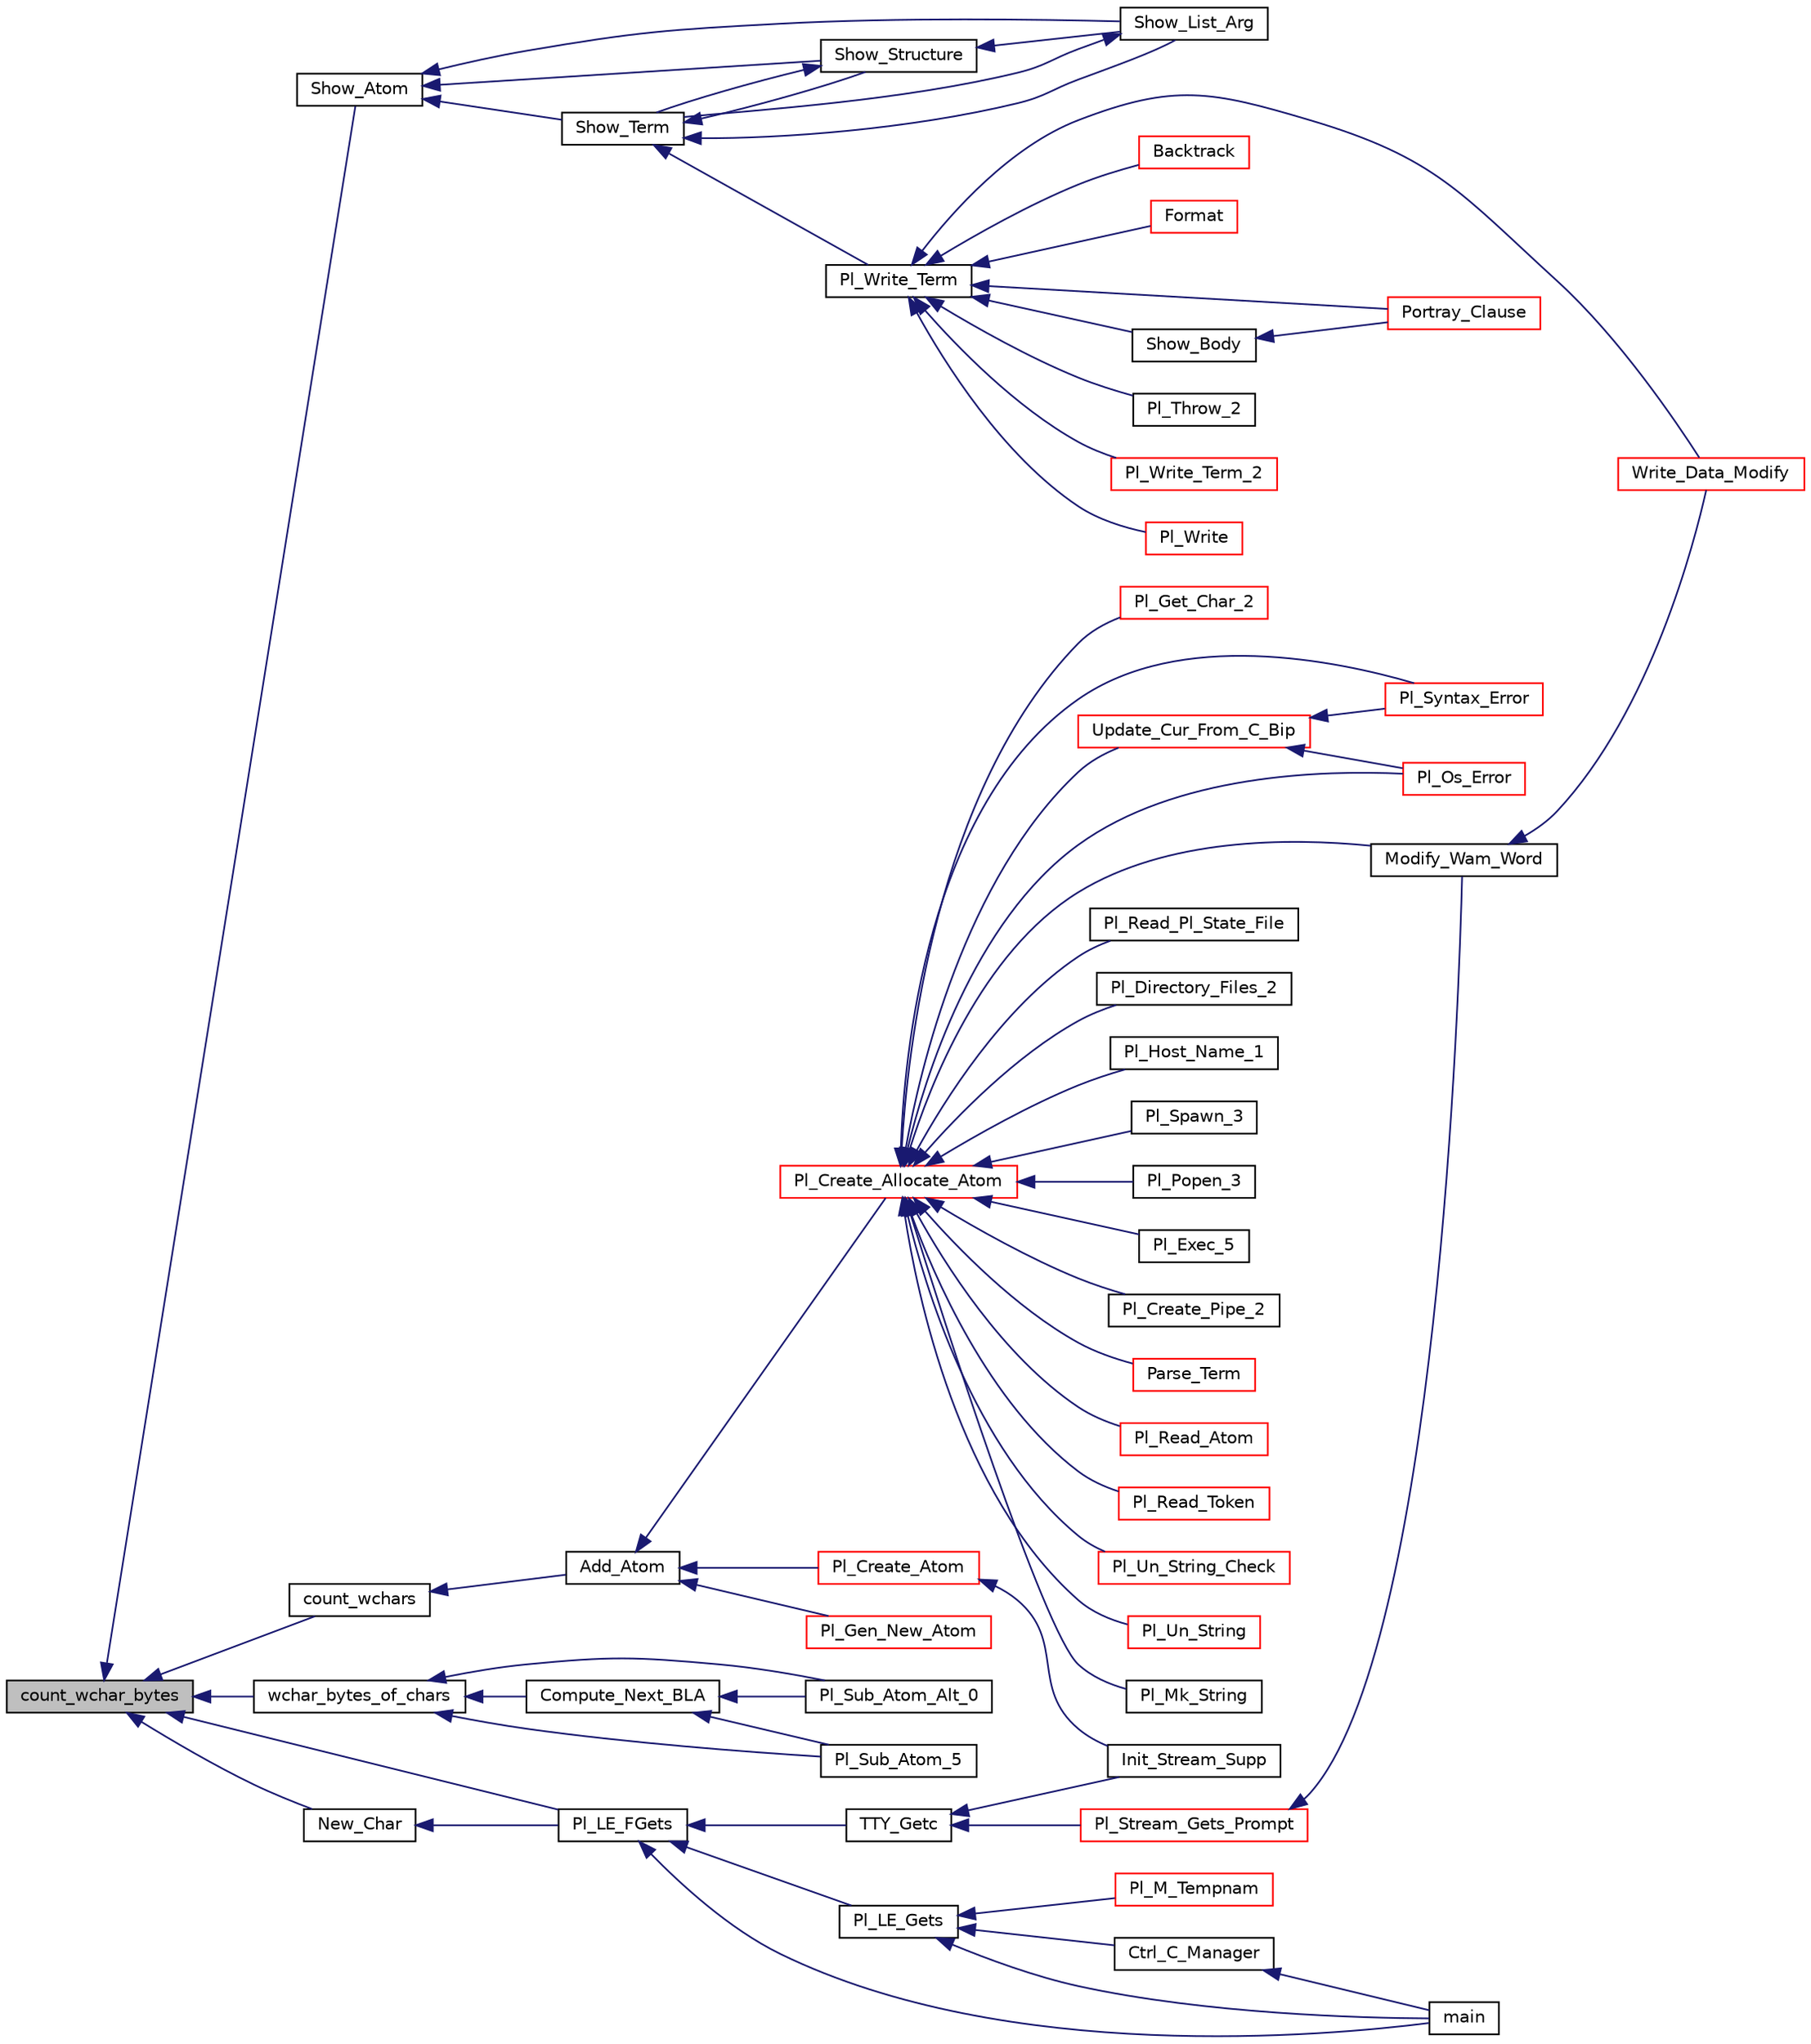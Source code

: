 digraph "count_wchar_bytes"
{
  edge [fontname="Helvetica",fontsize="10",labelfontname="Helvetica",labelfontsize="10"];
  node [fontname="Helvetica",fontsize="10",shape=record];
  rankdir="LR";
  Node1 [label="count_wchar_bytes",height=0.2,width=0.4,color="black", fillcolor="grey75", style="filled", fontcolor="black"];
  Node1 -> Node2 [dir="back",color="midnightblue",fontsize="10",style="solid",fontname="Helvetica"];
  Node2 [label="Show_Atom",height=0.2,width=0.4,color="black", fillcolor="white", style="filled",URL="$write__supp_8c.html#ab9528524a1da895e0a90a3cff8fc8034"];
  Node2 -> Node3 [dir="back",color="midnightblue",fontsize="10",style="solid",fontname="Helvetica"];
  Node3 [label="Show_Term",height=0.2,width=0.4,color="black", fillcolor="white", style="filled",URL="$write__supp_8c.html#a3bf50747586d61c7ad0cb5b3f661303c"];
  Node3 -> Node4 [dir="back",color="midnightblue",fontsize="10",style="solid",fontname="Helvetica"];
  Node4 [label="Pl_Write_Term",height=0.2,width=0.4,color="black", fillcolor="white", style="filled",URL="$write__supp_8h.html#a1665efcf8ccd82af7a057fe0c39b87fc"];
  Node4 -> Node5 [dir="back",color="midnightblue",fontsize="10",style="solid",fontname="Helvetica"];
  Node5 [label="Write_Data_Modify",height=0.2,width=0.4,color="red", fillcolor="white", style="filled",URL="$debugger__c_8c.html#acf94b4468a0d9f4b6e103f388bb3cb63"];
  Node4 -> Node6 [dir="back",color="midnightblue",fontsize="10",style="solid",fontname="Helvetica"];
  Node6 [label="Backtrack",height=0.2,width=0.4,color="red", fillcolor="white", style="filled",URL="$debugger__c_8c.html#af0c1c2a7e6feb8d41802e2e984dec8e3"];
  Node4 -> Node7 [dir="back",color="midnightblue",fontsize="10",style="solid",fontname="Helvetica"];
  Node7 [label="Format",height=0.2,width=0.4,color="red", fillcolor="white", style="filled",URL="$format__c_8c.html#aa12dcc50db0f65e767ec82fac2354c1f"];
  Node4 -> Node8 [dir="back",color="midnightblue",fontsize="10",style="solid",fontname="Helvetica"];
  Node8 [label="Portray_Clause",height=0.2,width=0.4,color="red", fillcolor="white", style="filled",URL="$pretty__c_8c.html#ad758febdc98ec1a347b52cb65f32d611"];
  Node4 -> Node9 [dir="back",color="midnightblue",fontsize="10",style="solid",fontname="Helvetica"];
  Node9 [label="Show_Body",height=0.2,width=0.4,color="black", fillcolor="white", style="filled",URL="$pretty__c_8c.html#a5d1df2f621a924879ec37ee702663c46"];
  Node9 -> Node8 [dir="back",color="midnightblue",fontsize="10",style="solid",fontname="Helvetica"];
  Node4 -> Node10 [dir="back",color="midnightblue",fontsize="10",style="solid",fontname="Helvetica"];
  Node10 [label="Pl_Throw_2",height=0.2,width=0.4,color="black", fillcolor="white", style="filled",URL="$throw__c_8c.html#a289992bfb64c2fad2ccee0d8dbbc7a54"];
  Node4 -> Node11 [dir="back",color="midnightblue",fontsize="10",style="solid",fontname="Helvetica"];
  Node11 [label="Pl_Write_Term_2",height=0.2,width=0.4,color="red", fillcolor="white", style="filled",URL="$write__c_8c.html#a22f5b043b71784deb596e945d1f0d322"];
  Node4 -> Node12 [dir="back",color="midnightblue",fontsize="10",style="solid",fontname="Helvetica"];
  Node12 [label="Pl_Write",height=0.2,width=0.4,color="red", fillcolor="white", style="filled",URL="$gprolog_8h.html#a0ecf504eda8630af24cf67c2d1b459cc"];
  Node3 -> Node13 [dir="back",color="midnightblue",fontsize="10",style="solid",fontname="Helvetica"];
  Node13 [label="Show_List_Arg",height=0.2,width=0.4,color="black", fillcolor="white", style="filled",URL="$write__supp_8c.html#a6edee9acb531f74d73c3f0799cefe7ba"];
  Node13 -> Node3 [dir="back",color="midnightblue",fontsize="10",style="solid",fontname="Helvetica"];
  Node3 -> Node14 [dir="back",color="midnightblue",fontsize="10",style="solid",fontname="Helvetica"];
  Node14 [label="Show_Structure",height=0.2,width=0.4,color="black", fillcolor="white", style="filled",URL="$write__supp_8c.html#a46188cb675250e1319c815a92d98d574"];
  Node14 -> Node3 [dir="back",color="midnightblue",fontsize="10",style="solid",fontname="Helvetica"];
  Node14 -> Node13 [dir="back",color="midnightblue",fontsize="10",style="solid",fontname="Helvetica"];
  Node2 -> Node13 [dir="back",color="midnightblue",fontsize="10",style="solid",fontname="Helvetica"];
  Node2 -> Node14 [dir="back",color="midnightblue",fontsize="10",style="solid",fontname="Helvetica"];
  Node1 -> Node15 [dir="back",color="midnightblue",fontsize="10",style="solid",fontname="Helvetica"];
  Node15 [label="count_wchars",height=0.2,width=0.4,color="black", fillcolor="white", style="filled",URL="$pl__wchar_8h.html#a55a0d7269a65645bbd4c978385b0c7a3"];
  Node15 -> Node16 [dir="back",color="midnightblue",fontsize="10",style="solid",fontname="Helvetica"];
  Node16 [label="Add_Atom",height=0.2,width=0.4,color="black", fillcolor="white", style="filled",URL="$atom_8c.html#abe628ad301508c0ed926cfb4bc791818"];
  Node16 -> Node17 [dir="back",color="midnightblue",fontsize="10",style="solid",fontname="Helvetica"];
  Node17 [label="Pl_Create_Allocate_Atom",height=0.2,width=0.4,color="red", fillcolor="white", style="filled",URL="$atom_8h.html#a76a3983dda97458000ed903b9bc94f6c"];
  Node17 -> Node18 [dir="back",color="midnightblue",fontsize="10",style="solid",fontname="Helvetica"];
  Node18 [label="Pl_Un_String_Check",height=0.2,width=0.4,color="red", fillcolor="white", style="filled",URL="$c__supp_8h.html#aadb036ecc6069f9925f2b1250cc3a058"];
  Node17 -> Node19 [dir="back",color="midnightblue",fontsize="10",style="solid",fontname="Helvetica"];
  Node19 [label="Pl_Un_String",height=0.2,width=0.4,color="red", fillcolor="white", style="filled",URL="$c__supp_8h.html#a75c5fdf8cc9d0f0fd189de51f66d9655"];
  Node17 -> Node20 [dir="back",color="midnightblue",fontsize="10",style="solid",fontname="Helvetica"];
  Node20 [label="Pl_Mk_String",height=0.2,width=0.4,color="black", fillcolor="white", style="filled",URL="$c__supp_8h.html#a1e87ef3f9dbd61b7d7028e2e18d3a926"];
  Node17 -> Node21 [dir="back",color="midnightblue",fontsize="10",style="solid",fontname="Helvetica"];
  Node21 [label="Pl_Get_Char_2",height=0.2,width=0.4,color="red", fillcolor="white", style="filled",URL="$char__io__c_8c.html#a080ced92212fa7639a46b1bb16cbcf30"];
  Node17 -> Node22 [dir="back",color="midnightblue",fontsize="10",style="solid",fontname="Helvetica"];
  Node22 [label="Modify_Wam_Word",height=0.2,width=0.4,color="black", fillcolor="white", style="filled",URL="$debugger__c_8c.html#a038a5ba206b2861a848c62b9ec060b65"];
  Node22 -> Node5 [dir="back",color="midnightblue",fontsize="10",style="solid",fontname="Helvetica"];
  Node17 -> Node23 [dir="back",color="midnightblue",fontsize="10",style="solid",fontname="Helvetica"];
  Node23 [label="Update_Cur_From_C_Bip",height=0.2,width=0.4,color="red", fillcolor="white", style="filled",URL="$error__supp_8c.html#aef1341aeb3ceb943d8e9d7d6f77b0582"];
  Node23 -> Node24 [dir="back",color="midnightblue",fontsize="10",style="solid",fontname="Helvetica"];
  Node24 [label="Pl_Syntax_Error",height=0.2,width=0.4,color="red", fillcolor="white", style="filled",URL="$error__supp_8h.html#a8bf7bb96d18b2385eb5e549a7fc25ccb"];
  Node23 -> Node25 [dir="back",color="midnightblue",fontsize="10",style="solid",fontname="Helvetica"];
  Node25 [label="Pl_Os_Error",height=0.2,width=0.4,color="red", fillcolor="white", style="filled",URL="$error__supp_8h.html#a76830f502895027f89f5430f7dcdd159"];
  Node17 -> Node24 [dir="back",color="midnightblue",fontsize="10",style="solid",fontname="Helvetica"];
  Node17 -> Node25 [dir="back",color="midnightblue",fontsize="10",style="solid",fontname="Helvetica"];
  Node17 -> Node26 [dir="back",color="midnightblue",fontsize="10",style="solid",fontname="Helvetica"];
  Node26 [label="Pl_Read_Pl_State_File",height=0.2,width=0.4,color="black", fillcolor="white", style="filled",URL="$flag__supp_8h.html#a6fb80438bca5ea3a8626da474b5111bc"];
  Node17 -> Node27 [dir="back",color="midnightblue",fontsize="10",style="solid",fontname="Helvetica"];
  Node27 [label="Pl_Directory_Files_2",height=0.2,width=0.4,color="black", fillcolor="white", style="filled",URL="$os__interf__c_8c.html#a054283b433b8460a7c04e81b4c43df2f"];
  Node17 -> Node28 [dir="back",color="midnightblue",fontsize="10",style="solid",fontname="Helvetica"];
  Node28 [label="Pl_Host_Name_1",height=0.2,width=0.4,color="black", fillcolor="white", style="filled",URL="$os__interf__c_8c.html#a4324525419034fbe31a887925737400f"];
  Node17 -> Node29 [dir="back",color="midnightblue",fontsize="10",style="solid",fontname="Helvetica"];
  Node29 [label="Pl_Spawn_3",height=0.2,width=0.4,color="black", fillcolor="white", style="filled",URL="$os__interf__c_8c.html#aed2810d942c8bfb1e7912897451fb1e3"];
  Node17 -> Node30 [dir="back",color="midnightblue",fontsize="10",style="solid",fontname="Helvetica"];
  Node30 [label="Pl_Popen_3",height=0.2,width=0.4,color="black", fillcolor="white", style="filled",URL="$os__interf__c_8c.html#a9d0485252a3b1c89182aa8c836af7343"];
  Node17 -> Node31 [dir="back",color="midnightblue",fontsize="10",style="solid",fontname="Helvetica"];
  Node31 [label="Pl_Exec_5",height=0.2,width=0.4,color="black", fillcolor="white", style="filled",URL="$os__interf__c_8c.html#aded08a658582be142616062585180aaa"];
  Node17 -> Node32 [dir="back",color="midnightblue",fontsize="10",style="solid",fontname="Helvetica"];
  Node32 [label="Pl_Create_Pipe_2",height=0.2,width=0.4,color="black", fillcolor="white", style="filled",URL="$os__interf__c_8c.html#ab3f1eca6ee6babddf88815166e3c08ee"];
  Node17 -> Node33 [dir="back",color="midnightblue",fontsize="10",style="solid",fontname="Helvetica"];
  Node33 [label="Parse_Term",height=0.2,width=0.4,color="red", fillcolor="white", style="filled",URL="$parse__supp_8c.html#ae03e3588605a54ec801f9f52c3983921"];
  Node17 -> Node34 [dir="back",color="midnightblue",fontsize="10",style="solid",fontname="Helvetica"];
  Node34 [label="Pl_Read_Atom",height=0.2,width=0.4,color="red", fillcolor="white", style="filled",URL="$parse__supp_8h.html#ac4272819d71e1fbfd3f7ac824a4cd9f4"];
  Node17 -> Node35 [dir="back",color="midnightblue",fontsize="10",style="solid",fontname="Helvetica"];
  Node35 [label="Pl_Read_Token",height=0.2,width=0.4,color="red", fillcolor="white", style="filled",URL="$parse__supp_8h.html#af01cd296c1ec2c9f36fc174562fcca9a"];
  Node16 -> Node36 [dir="back",color="midnightblue",fontsize="10",style="solid",fontname="Helvetica"];
  Node36 [label="Pl_Create_Atom",height=0.2,width=0.4,color="red", fillcolor="white", style="filled",URL="$atom_8h.html#a068c993d95113a2ba7643918e68eedb3"];
  Node36 -> Node37 [dir="back",color="midnightblue",fontsize="10",style="solid",fontname="Helvetica"];
  Node37 [label="Init_Stream_Supp",height=0.2,width=0.4,color="black", fillcolor="white", style="filled",URL="$stream__supp_8c.html#a46a2de744d0ab922af4d2edc06e1ac48"];
  Node16 -> Node38 [dir="back",color="midnightblue",fontsize="10",style="solid",fontname="Helvetica"];
  Node38 [label="Pl_Gen_New_Atom",height=0.2,width=0.4,color="red", fillcolor="white", style="filled",URL="$atom_8h.html#aa3ca6203017a3debae6d043cc6cc888f"];
  Node1 -> Node39 [dir="back",color="midnightblue",fontsize="10",style="solid",fontname="Helvetica"];
  Node39 [label="wchar_bytes_of_chars",height=0.2,width=0.4,color="black", fillcolor="white", style="filled",URL="$pl__wchar_8h.html#a961a9ac7d7be7b35fd1632111c552b91"];
  Node39 -> Node40 [dir="back",color="midnightblue",fontsize="10",style="solid",fontname="Helvetica"];
  Node40 [label="Pl_Sub_Atom_5",height=0.2,width=0.4,color="black", fillcolor="white", style="filled",URL="$atom__c_8c.html#a8dd0d4b3e29aa89f78853cb4108c0763"];
  Node39 -> Node41 [dir="back",color="midnightblue",fontsize="10",style="solid",fontname="Helvetica"];
  Node41 [label="Pl_Sub_Atom_Alt_0",height=0.2,width=0.4,color="black", fillcolor="white", style="filled",URL="$atom__c_8c.html#a9c6fff8cb94ad68c1b2b305877f80c2e"];
  Node39 -> Node42 [dir="back",color="midnightblue",fontsize="10",style="solid",fontname="Helvetica"];
  Node42 [label="Compute_Next_BLA",height=0.2,width=0.4,color="black", fillcolor="white", style="filled",URL="$atom__c_8c.html#a8577f3f699252703bf709870cbba1e05"];
  Node42 -> Node40 [dir="back",color="midnightblue",fontsize="10",style="solid",fontname="Helvetica"];
  Node42 -> Node41 [dir="back",color="midnightblue",fontsize="10",style="solid",fontname="Helvetica"];
  Node1 -> Node43 [dir="back",color="midnightblue",fontsize="10",style="solid",fontname="Helvetica"];
  Node43 [label="Pl_LE_FGets",height=0.2,width=0.4,color="black", fillcolor="white", style="filled",URL="$linedit_8h.html#afc3f434a6c8f1502ac218732fbc625f5"];
  Node43 -> Node44 [dir="back",color="midnightblue",fontsize="10",style="solid",fontname="Helvetica"];
  Node44 [label="TTY_Getc",height=0.2,width=0.4,color="black", fillcolor="white", style="filled",URL="$stream__supp_8c.html#af724b584a512fb1443bbf02c4ae0d153"];
  Node44 -> Node37 [dir="back",color="midnightblue",fontsize="10",style="solid",fontname="Helvetica"];
  Node44 -> Node45 [dir="back",color="midnightblue",fontsize="10",style="solid",fontname="Helvetica"];
  Node45 [label="Pl_Stream_Gets_Prompt",height=0.2,width=0.4,color="red", fillcolor="white", style="filled",URL="$stream__supp_8h.html#a2f93cffadbbe16ff8c57ac78497b9c14"];
  Node45 -> Node22 [dir="back",color="midnightblue",fontsize="10",style="solid",fontname="Helvetica"];
  Node43 -> Node46 [dir="back",color="midnightblue",fontsize="10",style="solid",fontname="Helvetica"];
  Node46 [label="Pl_LE_Gets",height=0.2,width=0.4,color="black", fillcolor="white", style="filled",URL="$linedit_8h.html#aaa0d7627c7e48ff6b19dea876609eaf5"];
  Node46 -> Node47 [dir="back",color="midnightblue",fontsize="10",style="solid",fontname="Helvetica"];
  Node47 [label="Pl_M_Tempnam",height=0.2,width=0.4,color="red", fillcolor="white", style="filled",URL="$machine1_8h.html#a7aa127682707f8916310f0f957ce96e9"];
  Node46 -> Node48 [dir="back",color="midnightblue",fontsize="10",style="solid",fontname="Helvetica"];
  Node48 [label="Ctrl_C_Manager",height=0.2,width=0.4,color="black", fillcolor="white", style="filled",URL="$test__linedit_8c.html#aff54f72a936c24930b5fee97f82033d5"];
  Node48 -> Node49 [dir="back",color="midnightblue",fontsize="10",style="solid",fontname="Helvetica"];
  Node49 [label="main",height=0.2,width=0.4,color="black", fillcolor="white", style="filled",URL="$test__linedit_8c.html#a0ddf1224851353fc92bfbff6f499fa97"];
  Node46 -> Node49 [dir="back",color="midnightblue",fontsize="10",style="solid",fontname="Helvetica"];
  Node43 -> Node49 [dir="back",color="midnightblue",fontsize="10",style="solid",fontname="Helvetica"];
  Node1 -> Node50 [dir="back",color="midnightblue",fontsize="10",style="solid",fontname="Helvetica"];
  Node50 [label="New_Char",height=0.2,width=0.4,color="black", fillcolor="white", style="filled",URL="$linedit_8c.html#aebb161ce36a3dd90b7acd272e2c91df0"];
  Node50 -> Node43 [dir="back",color="midnightblue",fontsize="10",style="solid",fontname="Helvetica"];
}
